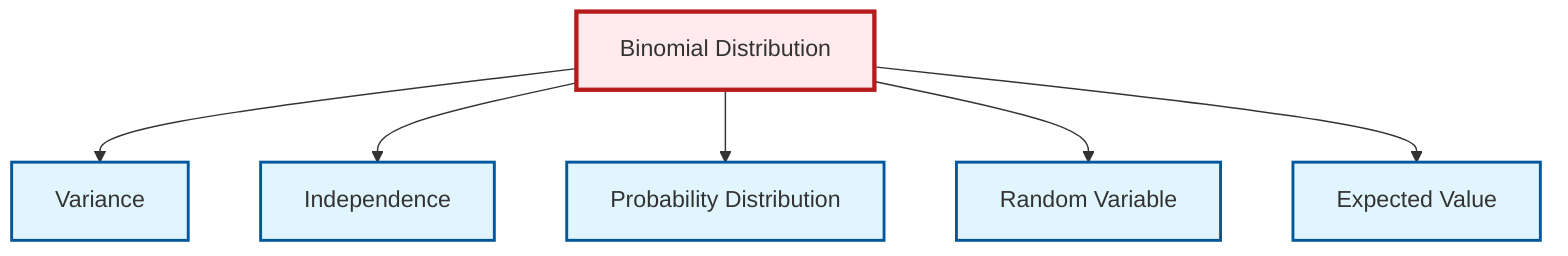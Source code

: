 graph TD
    classDef definition fill:#e1f5fe,stroke:#01579b,stroke-width:2px
    classDef theorem fill:#f3e5f5,stroke:#4a148c,stroke-width:2px
    classDef axiom fill:#fff3e0,stroke:#e65100,stroke-width:2px
    classDef example fill:#e8f5e9,stroke:#1b5e20,stroke-width:2px
    classDef current fill:#ffebee,stroke:#b71c1c,stroke-width:3px
    def-variance["Variance"]:::definition
    def-independence["Independence"]:::definition
    def-random-variable["Random Variable"]:::definition
    def-expectation["Expected Value"]:::definition
    def-probability-distribution["Probability Distribution"]:::definition
    def-binomial-distribution["Binomial Distribution"]:::definition
    def-binomial-distribution --> def-variance
    def-binomial-distribution --> def-independence
    def-binomial-distribution --> def-probability-distribution
    def-binomial-distribution --> def-random-variable
    def-binomial-distribution --> def-expectation
    class def-binomial-distribution current